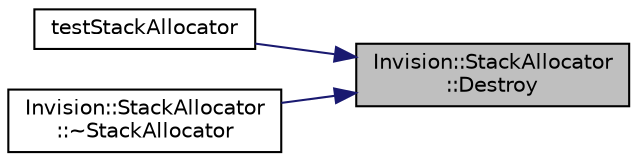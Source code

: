 digraph "Invision::StackAllocator::Destroy"
{
 // LATEX_PDF_SIZE
  edge [fontname="Helvetica",fontsize="10",labelfontname="Helvetica",labelfontsize="10"];
  node [fontname="Helvetica",fontsize="10",shape=record];
  rankdir="RL";
  Node1 [label="Invision::StackAllocator\l::Destroy",height=0.2,width=0.4,color="black", fillcolor="grey75", style="filled", fontcolor="black",tooltip=" "];
  Node1 -> Node2 [dir="back",color="midnightblue",fontsize="10",style="solid",fontname="Helvetica"];
  Node2 [label="testStackAllocator",height=0.2,width=0.4,color="black", fillcolor="white", style="filled",URL="$sandbox_console_2main_8cpp.html#af34c25b2b6ef0f8d4d57c885e926c3ce",tooltip=" "];
  Node1 -> Node3 [dir="back",color="midnightblue",fontsize="10",style="solid",fontname="Helvetica"];
  Node3 [label="Invision::StackAllocator\l::~StackAllocator",height=0.2,width=0.4,color="black", fillcolor="white", style="filled",URL="$class_invision_1_1_stack_allocator.html#a48b011eb9d01554a258480acc78219ba",tooltip=" "];
}
